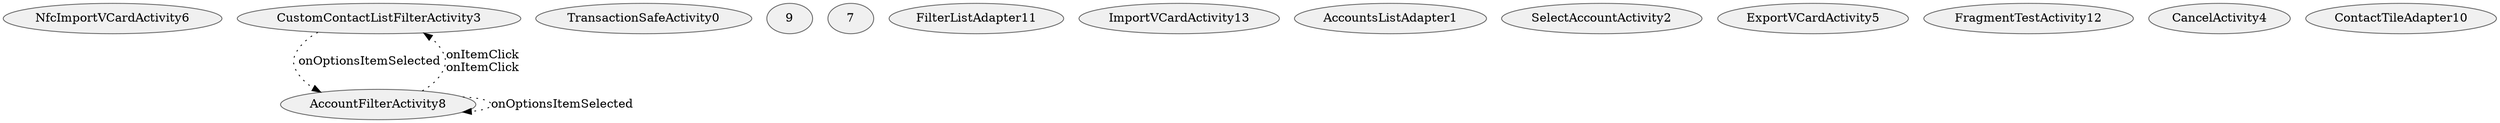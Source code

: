 digraph {
fontname="Helvetica";
node[style="filled,solid", colorscheme=greys3, fillcolor=1, color=3];
NfcImportVCardActivity6;
CustomContactListFilterActivity3;
TransactionSafeActivity0;
AccountFilterActivity8;
9;
7;
FilterListAdapter11;
ImportVCardActivity13;
AccountsListAdapter1;
SelectAccountActivity2;
ExportVCardActivity5;
FragmentTestActivity12;
CancelActivity4;
ContactTileAdapter10;
CustomContactListFilterActivity3 -> AccountFilterActivity8[label="onOptionsItemSelected",style=dotted];
AccountFilterActivity8 -> CustomContactListFilterActivity3[label="onItemClick
onItemClick",style=dotted];
AccountFilterActivity8 -> AccountFilterActivity8[label="onOptionsItemSelected",style=dotted];
}